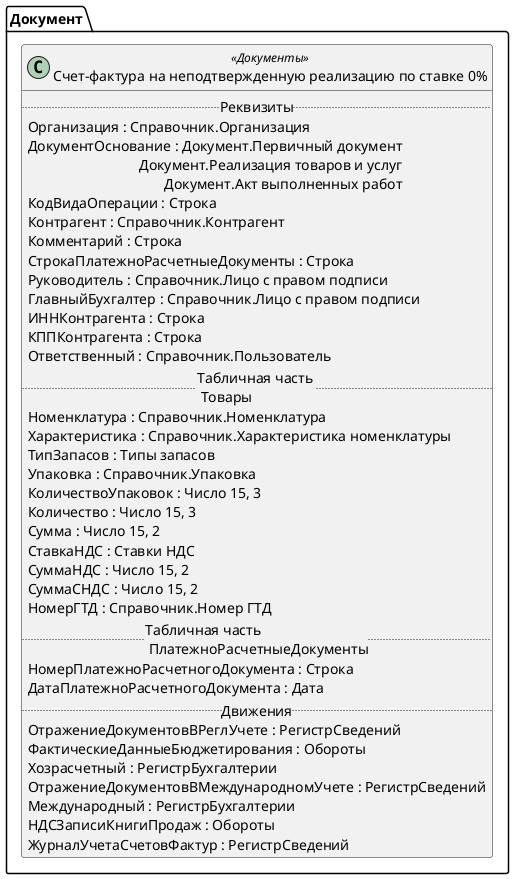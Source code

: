 ﻿@startuml СчетФактураНаНеподтвержденнуюРеализацию0
'!include templates.wsd
'..\include templates.wsd
class Документ.СчетФактураНаНеподтвержденнуюРеализацию0 as "Счет-фактура на неподтвержденную реализацию по ставке 0%" <<Документы>>
{
..Реквизиты..
Организация : Справочник.Организация
ДокументОснование : Документ.Первичный документ\rДокумент.Реализация товаров и услуг\rДокумент.Акт выполненных работ
КодВидаОперации : Строка
Контрагент : Справочник.Контрагент
Комментарий : Строка
СтрокаПлатежноРасчетныеДокументы : Строка
Руководитель : Справочник.Лицо с правом подписи
ГлавныйБухгалтер : Справочник.Лицо с правом подписи
ИННКонтрагента : Строка
КППКонтрагента : Строка
Ответственный : Справочник.Пользователь
..Табличная часть \n Товары..
Номенклатура : Справочник.Номенклатура
Характеристика : Справочник.Характеристика номенклатуры
ТипЗапасов : Типы запасов
Упаковка : Справочник.Упаковка
КоличествоУпаковок : Число 15, 3
Количество : Число 15, 3
Сумма : Число 15, 2
СтавкаНДС : Ставки НДС
СуммаНДС : Число 15, 2
СуммаСНДС : Число 15, 2
НомерГТД : Справочник.Номер ГТД
..Табличная часть \n ПлатежноРасчетныеДокументы..
НомерПлатежноРасчетногоДокумента : Строка
ДатаПлатежноРасчетногоДокумента : Дата
..Движения..
ОтражениеДокументовВРеглУчете : РегистрСведений
ФактическиеДанныеБюджетирования : Обороты
Хозрасчетный : РегистрБухгалтерии
ОтражениеДокументовВМеждународномУчете : РегистрСведений
Международный : РегистрБухгалтерии
НДСЗаписиКнигиПродаж : Обороты
ЖурналУчетаСчетовФактур : РегистрСведений
}
@enduml
